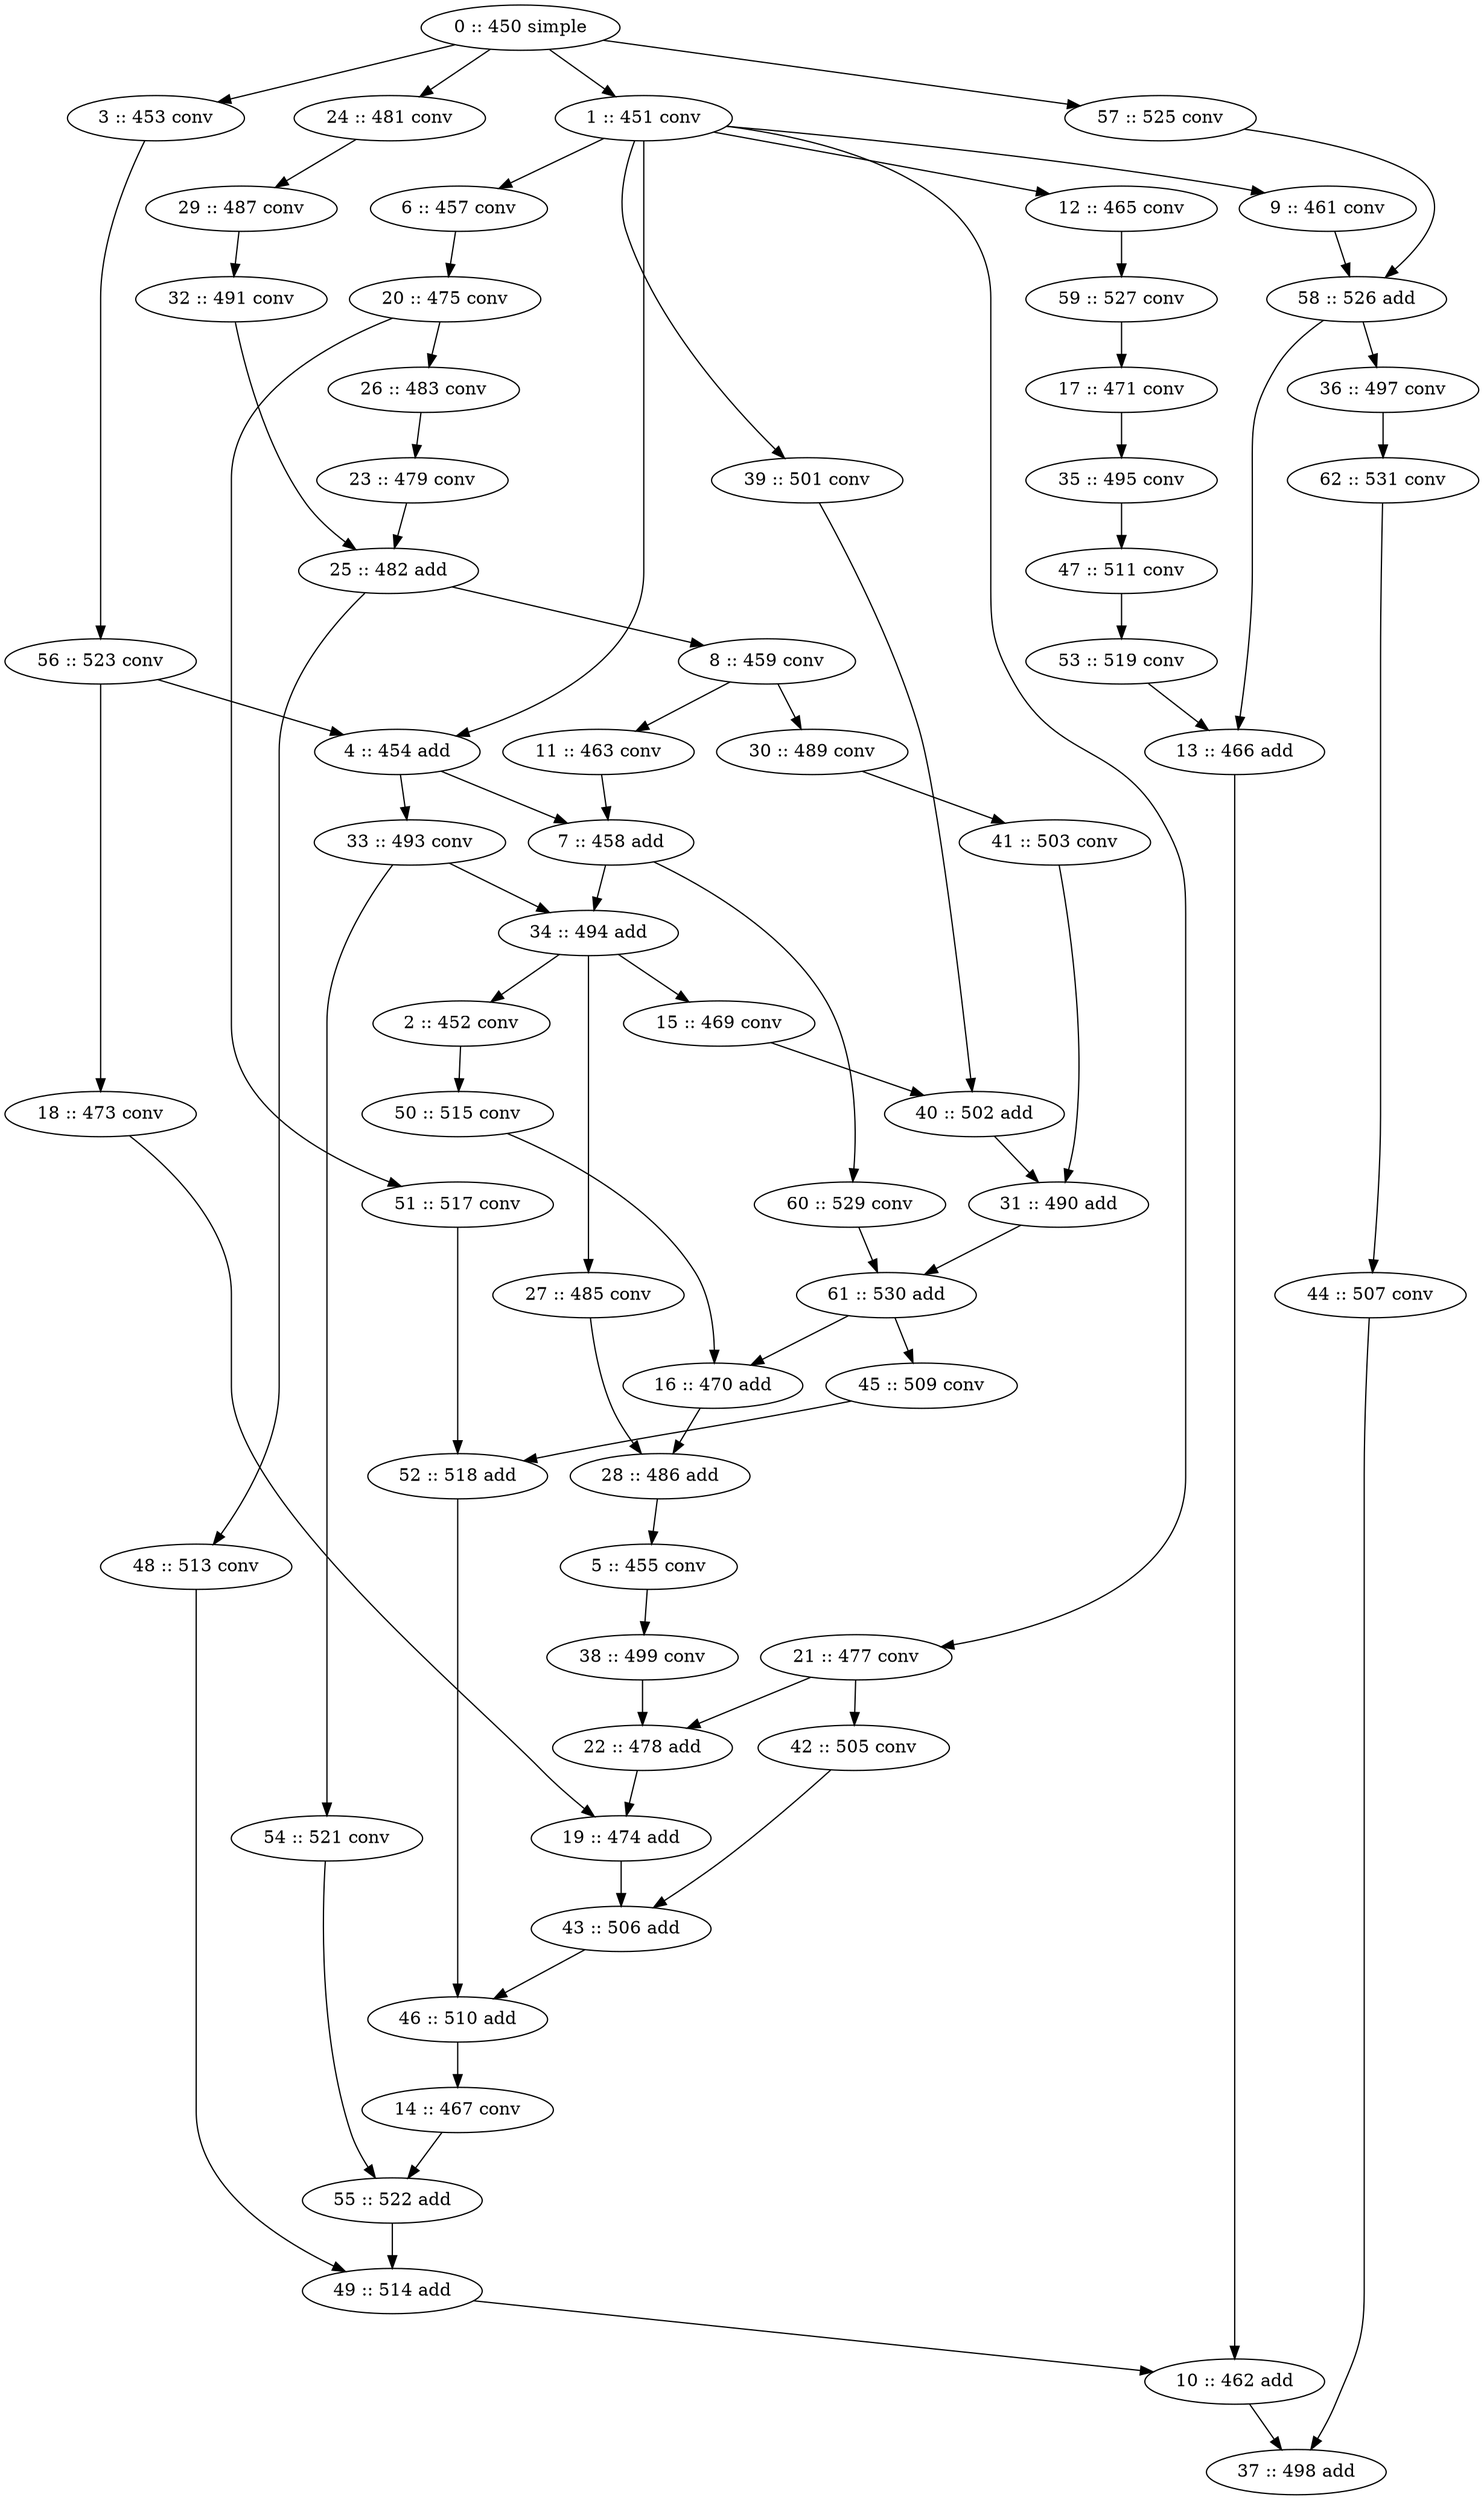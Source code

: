 // ./images/arch.gv
digraph "./images/arch" {
	0 [label="0 :: 450 simple"]
	1 [label="1 :: 451 conv"]
	2 [label="2 :: 452 conv"]
	3 [label="3 :: 453 conv"]
	4 [label="4 :: 454 add"]
	5 [label="5 :: 455 conv"]
	6 [label="6 :: 457 conv"]
	7 [label="7 :: 458 add"]
	8 [label="8 :: 459 conv"]
	9 [label="9 :: 461 conv"]
	10 [label="10 :: 462 add"]
	11 [label="11 :: 463 conv"]
	12 [label="12 :: 465 conv"]
	13 [label="13 :: 466 add"]
	14 [label="14 :: 467 conv"]
	15 [label="15 :: 469 conv"]
	16 [label="16 :: 470 add"]
	17 [label="17 :: 471 conv"]
	18 [label="18 :: 473 conv"]
	19 [label="19 :: 474 add"]
	20 [label="20 :: 475 conv"]
	21 [label="21 :: 477 conv"]
	22 [label="22 :: 478 add"]
	23 [label="23 :: 479 conv"]
	24 [label="24 :: 481 conv"]
	25 [label="25 :: 482 add"]
	26 [label="26 :: 483 conv"]
	27 [label="27 :: 485 conv"]
	28 [label="28 :: 486 add"]
	29 [label="29 :: 487 conv"]
	30 [label="30 :: 489 conv"]
	31 [label="31 :: 490 add"]
	32 [label="32 :: 491 conv"]
	33 [label="33 :: 493 conv"]
	34 [label="34 :: 494 add"]
	35 [label="35 :: 495 conv"]
	36 [label="36 :: 497 conv"]
	37 [label="37 :: 498 add"]
	38 [label="38 :: 499 conv"]
	39 [label="39 :: 501 conv"]
	40 [label="40 :: 502 add"]
	41 [label="41 :: 503 conv"]
	42 [label="42 :: 505 conv"]
	43 [label="43 :: 506 add"]
	44 [label="44 :: 507 conv"]
	45 [label="45 :: 509 conv"]
	46 [label="46 :: 510 add"]
	47 [label="47 :: 511 conv"]
	48 [label="48 :: 513 conv"]
	49 [label="49 :: 514 add"]
	50 [label="50 :: 515 conv"]
	51 [label="51 :: 517 conv"]
	52 [label="52 :: 518 add"]
	53 [label="53 :: 519 conv"]
	54 [label="54 :: 521 conv"]
	55 [label="55 :: 522 add"]
	56 [label="56 :: 523 conv"]
	57 [label="57 :: 525 conv"]
	58 [label="58 :: 526 add"]
	59 [label="59 :: 527 conv"]
	60 [label="60 :: 529 conv"]
	61 [label="61 :: 530 add"]
	62 [label="62 :: 531 conv"]
	0 -> 1
	0 -> 3
	0 -> 24
	0 -> 57
	1 -> 4
	1 -> 6
	1 -> 9
	1 -> 12
	1 -> 21
	1 -> 39
	2 -> 50
	3 -> 56
	4 -> 7
	4 -> 33
	5 -> 38
	6 -> 20
	7 -> 34
	7 -> 60
	8 -> 11
	8 -> 30
	9 -> 58
	10 -> 37
	11 -> 7
	12 -> 59
	13 -> 10
	14 -> 55
	15 -> 40
	16 -> 28
	17 -> 35
	18 -> 19
	19 -> 43
	20 -> 26
	20 -> 51
	21 -> 22
	21 -> 42
	22 -> 19
	23 -> 25
	24 -> 29
	25 -> 8
	25 -> 48
	26 -> 23
	27 -> 28
	28 -> 5
	29 -> 32
	30 -> 41
	31 -> 61
	32 -> 25
	33 -> 34
	33 -> 54
	34 -> 2
	34 -> 15
	34 -> 27
	35 -> 47
	36 -> 62
	38 -> 22
	39 -> 40
	40 -> 31
	41 -> 31
	42 -> 43
	43 -> 46
	44 -> 37
	45 -> 52
	46 -> 14
	47 -> 53
	48 -> 49
	49 -> 10
	50 -> 16
	51 -> 52
	52 -> 46
	53 -> 13
	54 -> 55
	55 -> 49
	56 -> 4
	56 -> 18
	57 -> 58
	58 -> 13
	58 -> 36
	59 -> 17
	60 -> 61
	61 -> 16
	61 -> 45
	62 -> 44
}
